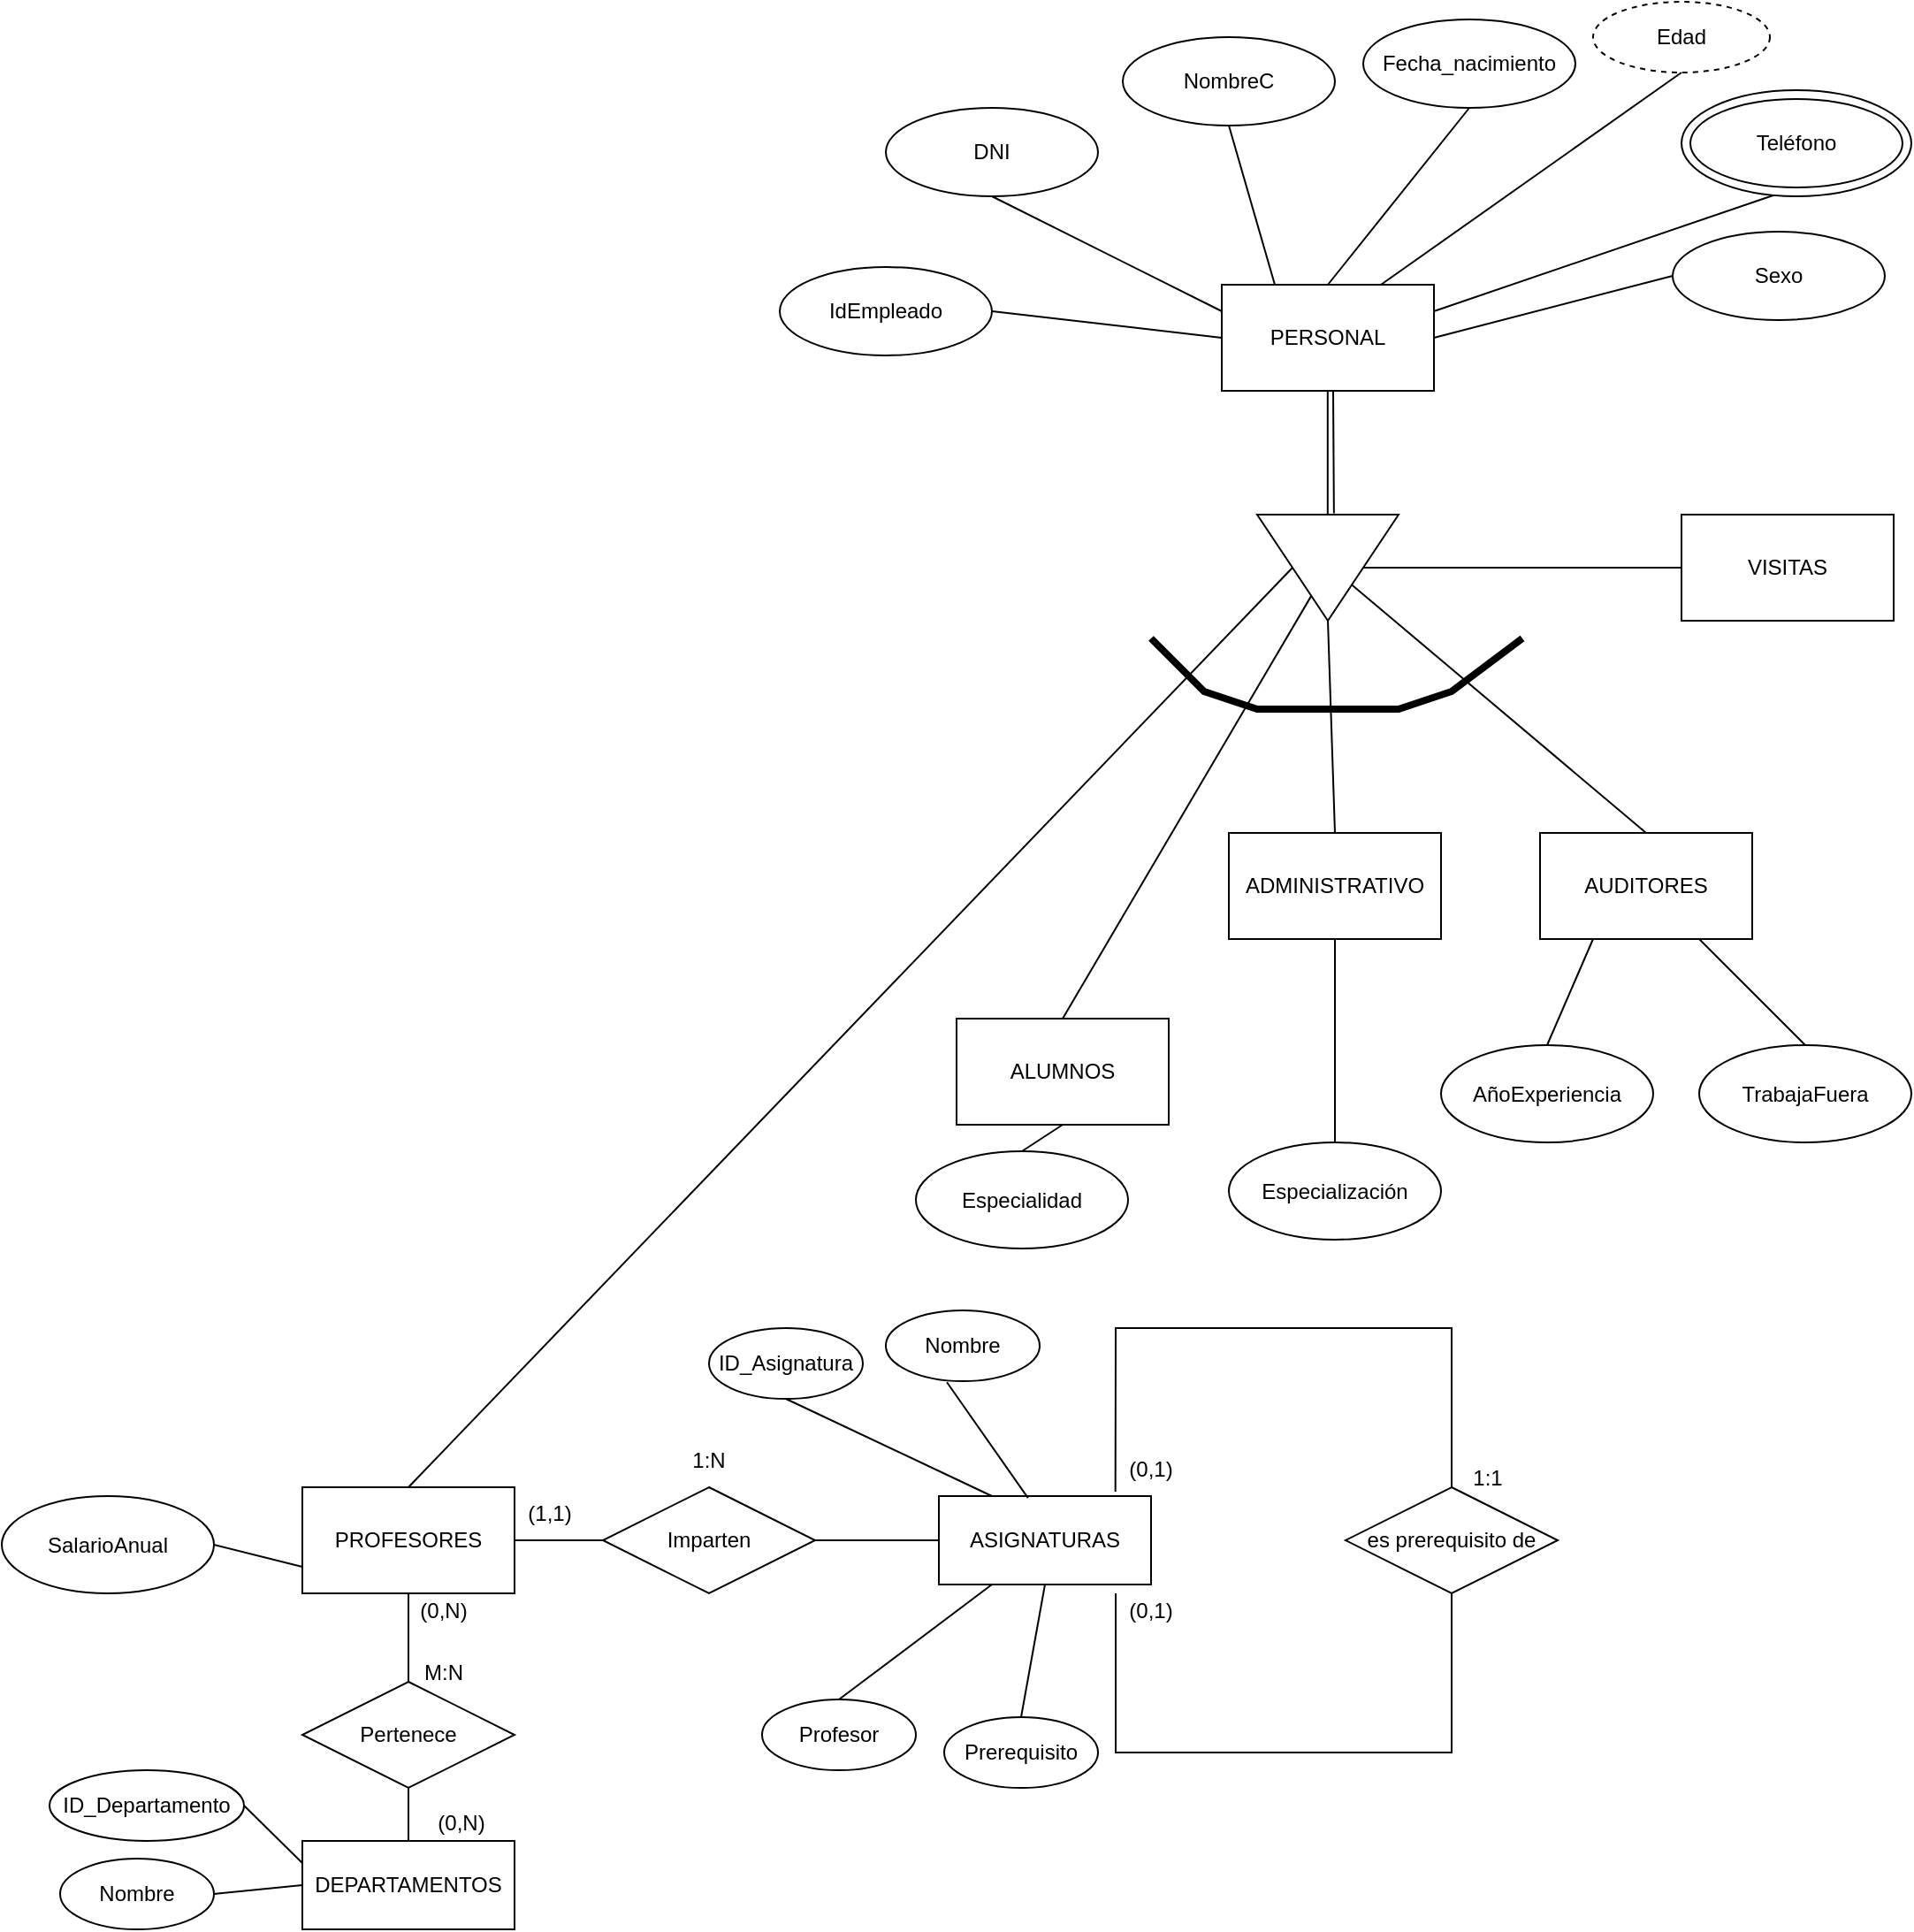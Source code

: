 <mxfile version="28.1.0">
  <diagram name="Página-1" id="FnvqE0i3I_hrlVpK8BUk">
    <mxGraphModel dx="1569" dy="671" grid="1" gridSize="10" guides="1" tooltips="1" connect="1" arrows="1" fold="1" page="1" pageScale="1" pageWidth="827" pageHeight="1169" math="0" shadow="0">
      <root>
        <mxCell id="0" />
        <mxCell id="1" parent="0" />
        <mxCell id="K8pAmzDxY5exkbGExF1x-1" value="PERSONAL" style="rounded=0;whiteSpace=wrap;html=1;" vertex="1" parent="1">
          <mxGeometry x="350" y="170" width="120" height="60" as="geometry" />
        </mxCell>
        <mxCell id="K8pAmzDxY5exkbGExF1x-2" value="" style="triangle;whiteSpace=wrap;html=1;rounded=0;rotation=90;" vertex="1" parent="1">
          <mxGeometry x="380" y="290" width="60" height="80" as="geometry" />
        </mxCell>
        <mxCell id="K8pAmzDxY5exkbGExF1x-4" value="ALUMNOS" style="whiteSpace=wrap;html=1;rounded=0;" vertex="1" parent="1">
          <mxGeometry x="200" y="585" width="120" height="60" as="geometry" />
        </mxCell>
        <mxCell id="K8pAmzDxY5exkbGExF1x-6" value="" style="endArrow=none;html=1;rounded=0;entryX=0.408;entryY=1.05;entryDx=0;entryDy=0;entryPerimeter=0;exitX=-0.013;exitY=0.457;exitDx=0;exitDy=0;exitPerimeter=0;" edge="1" parent="1" source="K8pAmzDxY5exkbGExF1x-2">
          <mxGeometry width="50" height="50" relative="1" as="geometry">
            <mxPoint x="413.04" y="297" as="sourcePoint" />
            <mxPoint x="413.0" y="230" as="targetPoint" />
          </mxGeometry>
        </mxCell>
        <mxCell id="K8pAmzDxY5exkbGExF1x-7" value="" style="endArrow=none;html=1;rounded=0;entryX=0.5;entryY=1;entryDx=0;entryDy=0;" edge="1" parent="1">
          <mxGeometry width="50" height="50" relative="1" as="geometry">
            <mxPoint x="409.9" y="300" as="sourcePoint" />
            <mxPoint x="409.9" y="230" as="targetPoint" />
          </mxGeometry>
        </mxCell>
        <mxCell id="K8pAmzDxY5exkbGExF1x-9" value="PROFESORES" style="whiteSpace=wrap;html=1;rounded=0;" vertex="1" parent="1">
          <mxGeometry x="-170" y="850" width="120" height="60" as="geometry" />
        </mxCell>
        <mxCell id="K8pAmzDxY5exkbGExF1x-11" value="VISITAS" style="whiteSpace=wrap;html=1;rounded=0;" vertex="1" parent="1">
          <mxGeometry x="610" y="300" width="120" height="60" as="geometry" />
        </mxCell>
        <mxCell id="K8pAmzDxY5exkbGExF1x-16" value="" style="endArrow=none;html=1;rounded=0;entryX=0.662;entryY=0.33;entryDx=0;entryDy=0;entryPerimeter=0;exitX=0.5;exitY=0;exitDx=0;exitDy=0;" edge="1" parent="1" source="K8pAmzDxY5exkbGExF1x-17" target="K8pAmzDxY5exkbGExF1x-2">
          <mxGeometry width="50" height="50" relative="1" as="geometry">
            <mxPoint x="470" y="430" as="sourcePoint" />
            <mxPoint x="450" y="370" as="targetPoint" />
          </mxGeometry>
        </mxCell>
        <mxCell id="K8pAmzDxY5exkbGExF1x-17" value="AUDITORES" style="rounded=0;whiteSpace=wrap;html=1;" vertex="1" parent="1">
          <mxGeometry x="530" y="480" width="120" height="60" as="geometry" />
        </mxCell>
        <mxCell id="K8pAmzDxY5exkbGExF1x-19" value="" style="endArrow=none;html=1;rounded=0;exitX=0.5;exitY=0;exitDx=0;exitDy=0;" edge="1" parent="1" source="K8pAmzDxY5exkbGExF1x-4" target="K8pAmzDxY5exkbGExF1x-2">
          <mxGeometry width="50" height="50" relative="1" as="geometry">
            <mxPoint x="340" y="390" as="sourcePoint" />
            <mxPoint x="390" y="340" as="targetPoint" />
          </mxGeometry>
        </mxCell>
        <mxCell id="K8pAmzDxY5exkbGExF1x-21" value="ADMINISTRATIVO" style="rounded=0;whiteSpace=wrap;html=1;" vertex="1" parent="1">
          <mxGeometry x="354" y="480" width="120" height="60" as="geometry" />
        </mxCell>
        <mxCell id="K8pAmzDxY5exkbGExF1x-22" value="" style="endArrow=none;html=1;rounded=0;entryX=0.5;entryY=1;entryDx=0;entryDy=0;exitX=0.5;exitY=0;exitDx=0;exitDy=0;" edge="1" parent="1" source="K8pAmzDxY5exkbGExF1x-9" target="K8pAmzDxY5exkbGExF1x-2">
          <mxGeometry width="50" height="50" relative="1" as="geometry">
            <mxPoint x="250" y="360" as="sourcePoint" />
            <mxPoint x="300" y="310" as="targetPoint" />
          </mxGeometry>
        </mxCell>
        <mxCell id="K8pAmzDxY5exkbGExF1x-23" value="" style="endArrow=none;html=1;rounded=0;exitX=0.5;exitY=0;exitDx=0;exitDy=0;entryX=0;entryY=0.5;entryDx=0;entryDy=0;" edge="1" parent="1" source="K8pAmzDxY5exkbGExF1x-2" target="K8pAmzDxY5exkbGExF1x-11">
          <mxGeometry width="50" height="50" relative="1" as="geometry">
            <mxPoint x="530" y="360" as="sourcePoint" />
            <mxPoint x="580" y="310" as="targetPoint" />
          </mxGeometry>
        </mxCell>
        <mxCell id="K8pAmzDxY5exkbGExF1x-26" value="DNI" style="ellipse;whiteSpace=wrap;html=1;" vertex="1" parent="1">
          <mxGeometry x="160" y="70" width="120" height="50" as="geometry" />
        </mxCell>
        <mxCell id="K8pAmzDxY5exkbGExF1x-27" value="NombreC" style="ellipse;whiteSpace=wrap;html=1;" vertex="1" parent="1">
          <mxGeometry x="294" y="30" width="120" height="50" as="geometry" />
        </mxCell>
        <mxCell id="K8pAmzDxY5exkbGExF1x-28" value="Fecha_nacimiento" style="ellipse;whiteSpace=wrap;html=1;" vertex="1" parent="1">
          <mxGeometry x="430" y="20" width="120" height="50" as="geometry" />
        </mxCell>
        <mxCell id="K8pAmzDxY5exkbGExF1x-31" value="IdEmpleado" style="ellipse;whiteSpace=wrap;html=1;" vertex="1" parent="1">
          <mxGeometry x="100" y="160" width="120" height="50" as="geometry" />
        </mxCell>
        <mxCell id="K8pAmzDxY5exkbGExF1x-32" value="Sexo" style="ellipse;whiteSpace=wrap;html=1;" vertex="1" parent="1">
          <mxGeometry x="605" y="140" width="120" height="50" as="geometry" />
        </mxCell>
        <mxCell id="K8pAmzDxY5exkbGExF1x-33" value="" style="endArrow=none;html=1;rounded=0;entryX=0;entryY=0.5;entryDx=0;entryDy=0;exitX=1;exitY=0.5;exitDx=0;exitDy=0;" edge="1" parent="1" source="K8pAmzDxY5exkbGExF1x-31" target="K8pAmzDxY5exkbGExF1x-1">
          <mxGeometry width="50" height="50" relative="1" as="geometry">
            <mxPoint x="290" y="230" as="sourcePoint" />
            <mxPoint x="340" y="180" as="targetPoint" />
          </mxGeometry>
        </mxCell>
        <mxCell id="K8pAmzDxY5exkbGExF1x-34" value="" style="endArrow=none;html=1;rounded=0;entryX=0;entryY=0.25;entryDx=0;entryDy=0;exitX=0.5;exitY=1;exitDx=0;exitDy=0;" edge="1" parent="1" source="K8pAmzDxY5exkbGExF1x-26" target="K8pAmzDxY5exkbGExF1x-1">
          <mxGeometry width="50" height="50" relative="1" as="geometry">
            <mxPoint x="290" y="175" as="sourcePoint" />
            <mxPoint x="340" y="125" as="targetPoint" />
          </mxGeometry>
        </mxCell>
        <mxCell id="K8pAmzDxY5exkbGExF1x-35" value="" style="endArrow=none;html=1;rounded=0;entryX=0.5;entryY=1;entryDx=0;entryDy=0;exitX=0.25;exitY=0;exitDx=0;exitDy=0;" edge="1" parent="1" source="K8pAmzDxY5exkbGExF1x-1" target="K8pAmzDxY5exkbGExF1x-27">
          <mxGeometry width="50" height="50" relative="1" as="geometry">
            <mxPoint x="340" y="160" as="sourcePoint" />
            <mxPoint x="390" y="110" as="targetPoint" />
          </mxGeometry>
        </mxCell>
        <mxCell id="K8pAmzDxY5exkbGExF1x-36" value="" style="endArrow=none;html=1;rounded=0;entryX=0.5;entryY=1;entryDx=0;entryDy=0;exitX=0.5;exitY=0;exitDx=0;exitDy=0;" edge="1" parent="1" source="K8pAmzDxY5exkbGExF1x-1" target="K8pAmzDxY5exkbGExF1x-28">
          <mxGeometry width="50" height="50" relative="1" as="geometry">
            <mxPoint x="440" y="160" as="sourcePoint" />
            <mxPoint x="490" y="110" as="targetPoint" />
          </mxGeometry>
        </mxCell>
        <mxCell id="K8pAmzDxY5exkbGExF1x-37" value="" style="endArrow=none;html=1;rounded=0;exitX=1;exitY=0.25;exitDx=0;exitDy=0;entryX=0.5;entryY=1;entryDx=0;entryDy=0;" edge="1" parent="1" source="K8pAmzDxY5exkbGExF1x-1" target="K8pAmzDxY5exkbGExF1x-30">
          <mxGeometry width="50" height="50" relative="1" as="geometry">
            <mxPoint x="490" y="210" as="sourcePoint" />
            <mxPoint x="540" y="160" as="targetPoint" />
          </mxGeometry>
        </mxCell>
        <mxCell id="K8pAmzDxY5exkbGExF1x-38" value="" style="endArrow=none;html=1;rounded=0;exitX=1;exitY=0.5;exitDx=0;exitDy=0;entryX=0;entryY=0.5;entryDx=0;entryDy=0;" edge="1" parent="1" source="K8pAmzDxY5exkbGExF1x-1" target="K8pAmzDxY5exkbGExF1x-32">
          <mxGeometry width="50" height="50" relative="1" as="geometry">
            <mxPoint x="480" y="290" as="sourcePoint" />
            <mxPoint x="530" y="240" as="targetPoint" />
          </mxGeometry>
        </mxCell>
        <mxCell id="K8pAmzDxY5exkbGExF1x-39" value="Especialidad" style="ellipse;whiteSpace=wrap;html=1;" vertex="1" parent="1">
          <mxGeometry x="177" y="660" width="120" height="55" as="geometry" />
        </mxCell>
        <mxCell id="K8pAmzDxY5exkbGExF1x-40" value="" style="endArrow=none;html=1;rounded=0;entryX=0.5;entryY=1;entryDx=0;entryDy=0;exitX=0.5;exitY=0;exitDx=0;exitDy=0;" edge="1" parent="1" source="K8pAmzDxY5exkbGExF1x-39" target="K8pAmzDxY5exkbGExF1x-4">
          <mxGeometry width="50" height="50" relative="1" as="geometry">
            <mxPoint x="170" y="590" as="sourcePoint" />
            <mxPoint x="220" y="540" as="targetPoint" />
          </mxGeometry>
        </mxCell>
        <mxCell id="K8pAmzDxY5exkbGExF1x-42" value="SalarioAnual" style="ellipse;whiteSpace=wrap;html=1;" vertex="1" parent="1">
          <mxGeometry x="-340" y="855" width="120" height="55" as="geometry" />
        </mxCell>
        <mxCell id="K8pAmzDxY5exkbGExF1x-43" value="" style="endArrow=none;html=1;rounded=0;entryX=0.5;entryY=1;entryDx=0;entryDy=0;" edge="1" parent="1" target="K8pAmzDxY5exkbGExF1x-9">
          <mxGeometry width="50" height="50" relative="1" as="geometry">
            <mxPoint x="-110" y="1000" as="sourcePoint" />
            <mxPoint x="-170" y="820" as="targetPoint" />
          </mxGeometry>
        </mxCell>
        <mxCell id="K8pAmzDxY5exkbGExF1x-44" value="" style="endArrow=none;html=1;rounded=0;entryX=0;entryY=0.75;entryDx=0;entryDy=0;exitX=1;exitY=0.5;exitDx=0;exitDy=0;" edge="1" parent="1" source="K8pAmzDxY5exkbGExF1x-42" target="K8pAmzDxY5exkbGExF1x-9">
          <mxGeometry width="50" height="50" relative="1" as="geometry">
            <mxPoint x="80" y="420" as="sourcePoint" />
            <mxPoint x="90" y="350" as="targetPoint" />
          </mxGeometry>
        </mxCell>
        <mxCell id="K8pAmzDxY5exkbGExF1x-45" value="Especialización" style="ellipse;whiteSpace=wrap;html=1;" vertex="1" parent="1">
          <mxGeometry x="354" y="655" width="120" height="55" as="geometry" />
        </mxCell>
        <mxCell id="K8pAmzDxY5exkbGExF1x-46" value="" style="endArrow=none;html=1;rounded=0;entryX=0.5;entryY=1;entryDx=0;entryDy=0;exitX=0.5;exitY=0;exitDx=0;exitDy=0;" edge="1" parent="1" source="K8pAmzDxY5exkbGExF1x-45" target="K8pAmzDxY5exkbGExF1x-21">
          <mxGeometry width="50" height="50" relative="1" as="geometry">
            <mxPoint x="329" y="610" as="sourcePoint" />
            <mxPoint x="379" y="560" as="targetPoint" />
          </mxGeometry>
        </mxCell>
        <mxCell id="K8pAmzDxY5exkbGExF1x-47" value="AñoExperiencia" style="ellipse;whiteSpace=wrap;html=1;" vertex="1" parent="1">
          <mxGeometry x="474" y="600" width="120" height="55" as="geometry" />
        </mxCell>
        <mxCell id="K8pAmzDxY5exkbGExF1x-48" value="TrabajaFuera" style="ellipse;whiteSpace=wrap;html=1;" vertex="1" parent="1">
          <mxGeometry x="620" y="600" width="120" height="55" as="geometry" />
        </mxCell>
        <mxCell id="K8pAmzDxY5exkbGExF1x-49" value="" style="endArrow=none;html=1;rounded=0;entryX=0.25;entryY=1;entryDx=0;entryDy=0;exitX=0.5;exitY=0;exitDx=0;exitDy=0;" edge="1" parent="1" source="K8pAmzDxY5exkbGExF1x-47" target="K8pAmzDxY5exkbGExF1x-17">
          <mxGeometry width="50" height="50" relative="1" as="geometry">
            <mxPoint x="490" y="600" as="sourcePoint" />
            <mxPoint x="540" y="550" as="targetPoint" />
          </mxGeometry>
        </mxCell>
        <mxCell id="K8pAmzDxY5exkbGExF1x-50" value="" style="endArrow=none;html=1;rounded=0;entryX=0.75;entryY=1;entryDx=0;entryDy=0;exitX=0.5;exitY=0;exitDx=0;exitDy=0;" edge="1" parent="1" source="K8pAmzDxY5exkbGExF1x-48" target="K8pAmzDxY5exkbGExF1x-17">
          <mxGeometry width="50" height="50" relative="1" as="geometry">
            <mxPoint x="600" y="610" as="sourcePoint" />
            <mxPoint x="650" y="560" as="targetPoint" />
          </mxGeometry>
        </mxCell>
        <mxCell id="K8pAmzDxY5exkbGExF1x-52" value="" style="group" vertex="1" connectable="0" parent="1">
          <mxGeometry x="610" y="60" width="130" height="60" as="geometry" />
        </mxCell>
        <mxCell id="K8pAmzDxY5exkbGExF1x-51" value="" style="ellipse;whiteSpace=wrap;html=1;" vertex="1" parent="K8pAmzDxY5exkbGExF1x-52">
          <mxGeometry width="130" height="60" as="geometry" />
        </mxCell>
        <mxCell id="K8pAmzDxY5exkbGExF1x-30" value="Teléfono" style="ellipse;whiteSpace=wrap;html=1;" vertex="1" parent="K8pAmzDxY5exkbGExF1x-52">
          <mxGeometry x="5" y="5" width="120" height="50" as="geometry" />
        </mxCell>
        <mxCell id="K8pAmzDxY5exkbGExF1x-53" value="Edad" style="ellipse;whiteSpace=wrap;html=1;align=center;dashed=1;" vertex="1" parent="1">
          <mxGeometry x="560" y="10" width="100" height="40" as="geometry" />
        </mxCell>
        <mxCell id="K8pAmzDxY5exkbGExF1x-54" value="" style="endArrow=none;html=1;rounded=0;entryX=0.5;entryY=1;entryDx=0;entryDy=0;exitX=0.75;exitY=0;exitDx=0;exitDy=0;" edge="1" parent="1" source="K8pAmzDxY5exkbGExF1x-1" target="K8pAmzDxY5exkbGExF1x-53">
          <mxGeometry width="50" height="50" relative="1" as="geometry">
            <mxPoint x="500" y="120" as="sourcePoint" />
            <mxPoint x="550" y="70" as="targetPoint" />
          </mxGeometry>
        </mxCell>
        <mxCell id="K8pAmzDxY5exkbGExF1x-59" value="" style="endArrow=none;html=1;rounded=0;entryX=1;entryY=0.5;entryDx=0;entryDy=0;exitX=0.5;exitY=0;exitDx=0;exitDy=0;" edge="1" parent="1" source="K8pAmzDxY5exkbGExF1x-21" target="K8pAmzDxY5exkbGExF1x-2">
          <mxGeometry width="50" height="50" relative="1" as="geometry">
            <mxPoint x="414" y="480" as="sourcePoint" />
            <mxPoint x="335.753" y="487.489" as="targetPoint" />
          </mxGeometry>
        </mxCell>
        <mxCell id="K8pAmzDxY5exkbGExF1x-60" value="" style="endArrow=none;html=1;rounded=0;strokeWidth=4;" edge="1" parent="1">
          <mxGeometry width="50" height="50" relative="1" as="geometry">
            <mxPoint x="310" y="370" as="sourcePoint" />
            <mxPoint x="520" y="370" as="targetPoint" />
            <Array as="points">
              <mxPoint x="340" y="400" />
              <mxPoint x="370" y="410" />
              <mxPoint x="410" y="410" />
              <mxPoint x="450" y="410" />
              <mxPoint x="480" y="400" />
            </Array>
          </mxGeometry>
        </mxCell>
        <mxCell id="K8pAmzDxY5exkbGExF1x-62" value="Imparten" style="shape=rhombus;perimeter=rhombusPerimeter;whiteSpace=wrap;html=1;align=center;" vertex="1" parent="1">
          <mxGeometry y="850" width="120" height="60" as="geometry" />
        </mxCell>
        <mxCell id="K8pAmzDxY5exkbGExF1x-63" value="" style="endArrow=none;html=1;rounded=0;exitX=1;exitY=0.5;exitDx=0;exitDy=0;entryX=0;entryY=0.5;entryDx=0;entryDy=0;" edge="1" parent="1" source="K8pAmzDxY5exkbGExF1x-9" target="K8pAmzDxY5exkbGExF1x-62">
          <mxGeometry width="50" height="50" relative="1" as="geometry">
            <mxPoint x="-20" y="890" as="sourcePoint" />
            <mxPoint x="70" y="885" as="targetPoint" />
          </mxGeometry>
        </mxCell>
        <mxCell id="K8pAmzDxY5exkbGExF1x-64" value="ASIGNATURAS" style="whiteSpace=wrap;html=1;align=center;" vertex="1" parent="1">
          <mxGeometry x="190" y="855" width="120" height="50" as="geometry" />
        </mxCell>
        <mxCell id="K8pAmzDxY5exkbGExF1x-65" value="" style="endArrow=none;html=1;rounded=0;entryX=0;entryY=0.5;entryDx=0;entryDy=0;" edge="1" parent="1" source="K8pAmzDxY5exkbGExF1x-62" target="K8pAmzDxY5exkbGExF1x-64">
          <mxGeometry width="50" height="50" relative="1" as="geometry">
            <mxPoint x="20.0" y="960" as="sourcePoint" />
            <mxPoint x="110" y="980" as="targetPoint" />
          </mxGeometry>
        </mxCell>
        <mxCell id="K8pAmzDxY5exkbGExF1x-66" value="(0,1)" style="text;html=1;align=center;verticalAlign=middle;whiteSpace=wrap;rounded=0;" vertex="1" parent="1">
          <mxGeometry x="280" y="910" width="60" height="20" as="geometry" />
        </mxCell>
        <mxCell id="K8pAmzDxY5exkbGExF1x-67" value="(1,1)" style="text;html=1;align=center;verticalAlign=middle;whiteSpace=wrap;rounded=0;" vertex="1" parent="1">
          <mxGeometry x="-60" y="855" width="60" height="20" as="geometry" />
        </mxCell>
        <mxCell id="K8pAmzDxY5exkbGExF1x-71" value="1:N" style="text;html=1;align=center;verticalAlign=middle;whiteSpace=wrap;rounded=0;" vertex="1" parent="1">
          <mxGeometry x="30" y="820" width="60" height="30" as="geometry" />
        </mxCell>
        <mxCell id="K8pAmzDxY5exkbGExF1x-72" value="ID_Asignatura" style="ellipse;whiteSpace=wrap;html=1;" vertex="1" parent="1">
          <mxGeometry x="60" y="760" width="87" height="40" as="geometry" />
        </mxCell>
        <mxCell id="K8pAmzDxY5exkbGExF1x-73" value="Nombre" style="ellipse;whiteSpace=wrap;html=1;" vertex="1" parent="1">
          <mxGeometry x="160" y="750" width="87" height="40" as="geometry" />
        </mxCell>
        <mxCell id="K8pAmzDxY5exkbGExF1x-74" value="" style="endArrow=none;html=1;rounded=0;entryX=0.5;entryY=1;entryDx=0;entryDy=0;exitX=0.25;exitY=0;exitDx=0;exitDy=0;" edge="1" parent="1" source="K8pAmzDxY5exkbGExF1x-64" target="K8pAmzDxY5exkbGExF1x-72">
          <mxGeometry width="50" height="50" relative="1" as="geometry">
            <mxPoint x="130" y="960" as="sourcePoint" />
            <mxPoint x="180" y="910" as="targetPoint" />
          </mxGeometry>
        </mxCell>
        <mxCell id="K8pAmzDxY5exkbGExF1x-76" value="" style="endArrow=none;html=1;rounded=0;entryX=0.397;entryY=1.015;entryDx=0;entryDy=0;entryPerimeter=0;exitX=0.42;exitY=0.021;exitDx=0;exitDy=0;exitPerimeter=0;" edge="1" parent="1" source="K8pAmzDxY5exkbGExF1x-64" target="K8pAmzDxY5exkbGExF1x-73">
          <mxGeometry width="50" height="50" relative="1" as="geometry">
            <mxPoint x="350" y="850" as="sourcePoint" />
            <mxPoint x="180" y="910" as="targetPoint" />
          </mxGeometry>
        </mxCell>
        <mxCell id="K8pAmzDxY5exkbGExF1x-77" value="DEPARTAMENTOS" style="whiteSpace=wrap;html=1;align=center;" vertex="1" parent="1">
          <mxGeometry x="-170" y="1050" width="120" height="50" as="geometry" />
        </mxCell>
        <mxCell id="K8pAmzDxY5exkbGExF1x-78" value="Pertenece" style="shape=rhombus;perimeter=rhombusPerimeter;whiteSpace=wrap;html=1;align=center;" vertex="1" parent="1">
          <mxGeometry x="-170" y="960" width="120" height="60" as="geometry" />
        </mxCell>
        <mxCell id="K8pAmzDxY5exkbGExF1x-79" value="" style="endArrow=none;html=1;rounded=0;entryX=0.5;entryY=1;entryDx=0;entryDy=0;" edge="1" parent="1" source="K8pAmzDxY5exkbGExF1x-77" target="K8pAmzDxY5exkbGExF1x-78">
          <mxGeometry width="50" height="50" relative="1" as="geometry">
            <mxPoint x="-230" y="1110" as="sourcePoint" />
            <mxPoint x="-180" y="1060" as="targetPoint" />
          </mxGeometry>
        </mxCell>
        <mxCell id="K8pAmzDxY5exkbGExF1x-80" value="ID_Departamento" style="ellipse;whiteSpace=wrap;html=1;" vertex="1" parent="1">
          <mxGeometry x="-313" y="1010" width="110" height="40" as="geometry" />
        </mxCell>
        <mxCell id="K8pAmzDxY5exkbGExF1x-81" value="Nombre" style="ellipse;whiteSpace=wrap;html=1;" vertex="1" parent="1">
          <mxGeometry x="-307" y="1060" width="87" height="40" as="geometry" />
        </mxCell>
        <mxCell id="K8pAmzDxY5exkbGExF1x-82" value="" style="endArrow=none;html=1;rounded=0;entryX=1;entryY=0.5;entryDx=0;entryDy=0;exitX=0;exitY=0.25;exitDx=0;exitDy=0;" edge="1" parent="1" source="K8pAmzDxY5exkbGExF1x-77" target="K8pAmzDxY5exkbGExF1x-80">
          <mxGeometry width="50" height="50" relative="1" as="geometry">
            <mxPoint x="-90" y="940" as="sourcePoint" />
            <mxPoint x="-40" y="890" as="targetPoint" />
          </mxGeometry>
        </mxCell>
        <mxCell id="K8pAmzDxY5exkbGExF1x-83" value="" style="endArrow=none;html=1;rounded=0;exitX=1;exitY=0.5;exitDx=0;exitDy=0;entryX=0;entryY=0.5;entryDx=0;entryDy=0;" edge="1" parent="1" source="K8pAmzDxY5exkbGExF1x-81" target="K8pAmzDxY5exkbGExF1x-77">
          <mxGeometry width="50" height="50" relative="1" as="geometry">
            <mxPoint x="-90" y="940" as="sourcePoint" />
            <mxPoint x="-40" y="890" as="targetPoint" />
          </mxGeometry>
        </mxCell>
        <mxCell id="K8pAmzDxY5exkbGExF1x-84" value="(0,N)" style="text;html=1;align=center;verticalAlign=middle;whiteSpace=wrap;rounded=0;" vertex="1" parent="1">
          <mxGeometry x="-110" y="1030" width="60" height="20" as="geometry" />
        </mxCell>
        <mxCell id="K8pAmzDxY5exkbGExF1x-85" value="(0,N)" style="text;html=1;align=center;verticalAlign=middle;whiteSpace=wrap;rounded=0;" vertex="1" parent="1">
          <mxGeometry x="-120" y="910" width="60" height="20" as="geometry" />
        </mxCell>
        <mxCell id="K8pAmzDxY5exkbGExF1x-86" value="M:N" style="text;html=1;align=center;verticalAlign=middle;whiteSpace=wrap;rounded=0;" vertex="1" parent="1">
          <mxGeometry x="-120" y="940" width="60" height="30" as="geometry" />
        </mxCell>
        <mxCell id="K8pAmzDxY5exkbGExF1x-87" value="es prerequisito de" style="shape=rhombus;perimeter=rhombusPerimeter;whiteSpace=wrap;html=1;align=center;" vertex="1" parent="1">
          <mxGeometry x="420" y="850" width="120" height="60" as="geometry" />
        </mxCell>
        <mxCell id="K8pAmzDxY5exkbGExF1x-88" value="" style="endArrow=none;html=1;rounded=0;entryX=0.5;entryY=0;entryDx=0;entryDy=0;exitX=0.832;exitY=-0.049;exitDx=0;exitDy=0;exitPerimeter=0;" edge="1" parent="1" source="K8pAmzDxY5exkbGExF1x-64" target="K8pAmzDxY5exkbGExF1x-87">
          <mxGeometry width="50" height="50" relative="1" as="geometry">
            <mxPoint x="300" y="760" as="sourcePoint" />
            <mxPoint x="300" y="860" as="targetPoint" />
            <Array as="points">
              <mxPoint x="290" y="760" />
              <mxPoint x="480" y="760" />
            </Array>
          </mxGeometry>
        </mxCell>
        <mxCell id="K8pAmzDxY5exkbGExF1x-90" value="" style="endArrow=none;html=1;rounded=0;entryX=0.5;entryY=1;entryDx=0;entryDy=0;" edge="1" parent="1" target="K8pAmzDxY5exkbGExF1x-87">
          <mxGeometry width="50" height="50" relative="1" as="geometry">
            <mxPoint x="290" y="910" as="sourcePoint" />
            <mxPoint x="300" y="860" as="targetPoint" />
            <Array as="points">
              <mxPoint x="290" y="1000" />
              <mxPoint x="480" y="1000" />
            </Array>
          </mxGeometry>
        </mxCell>
        <mxCell id="K8pAmzDxY5exkbGExF1x-91" value="(0,1)" style="text;html=1;align=center;verticalAlign=middle;whiteSpace=wrap;rounded=0;" vertex="1" parent="1">
          <mxGeometry x="280" y="830" width="60" height="20" as="geometry" />
        </mxCell>
        <mxCell id="K8pAmzDxY5exkbGExF1x-92" value="1:1" style="text;html=1;align=center;verticalAlign=middle;resizable=0;points=[];autosize=1;strokeColor=none;fillColor=none;" vertex="1" parent="1">
          <mxGeometry x="480" y="830" width="40" height="30" as="geometry" />
        </mxCell>
        <mxCell id="K8pAmzDxY5exkbGExF1x-93" value="Profesor" style="ellipse;whiteSpace=wrap;html=1;" vertex="1" parent="1">
          <mxGeometry x="90" y="970" width="87" height="40" as="geometry" />
        </mxCell>
        <mxCell id="K8pAmzDxY5exkbGExF1x-94" value="Prerequisito" style="ellipse;whiteSpace=wrap;html=1;" vertex="1" parent="1">
          <mxGeometry x="193" y="980" width="87" height="40" as="geometry" />
        </mxCell>
        <mxCell id="K8pAmzDxY5exkbGExF1x-95" value="" style="endArrow=none;html=1;rounded=0;entryX=0.5;entryY=0;entryDx=0;entryDy=0;exitX=0.25;exitY=1;exitDx=0;exitDy=0;" edge="1" target="K8pAmzDxY5exkbGExF1x-93" parent="1" source="K8pAmzDxY5exkbGExF1x-64">
          <mxGeometry width="50" height="50" relative="1" as="geometry">
            <mxPoint x="240" y="1048.95" as="sourcePoint" />
            <mxPoint x="200" y="1103.95" as="targetPoint" />
          </mxGeometry>
        </mxCell>
        <mxCell id="K8pAmzDxY5exkbGExF1x-96" value="" style="endArrow=none;html=1;rounded=0;exitX=0.5;exitY=0;exitDx=0;exitDy=0;entryX=0.5;entryY=1;entryDx=0;entryDy=0;" edge="1" target="K8pAmzDxY5exkbGExF1x-64" parent="1" source="K8pAmzDxY5exkbGExF1x-94">
          <mxGeometry width="50" height="50" relative="1" as="geometry">
            <mxPoint x="280" y="970" as="sourcePoint" />
            <mxPoint x="250" y="920" as="targetPoint" />
          </mxGeometry>
        </mxCell>
      </root>
    </mxGraphModel>
  </diagram>
</mxfile>
